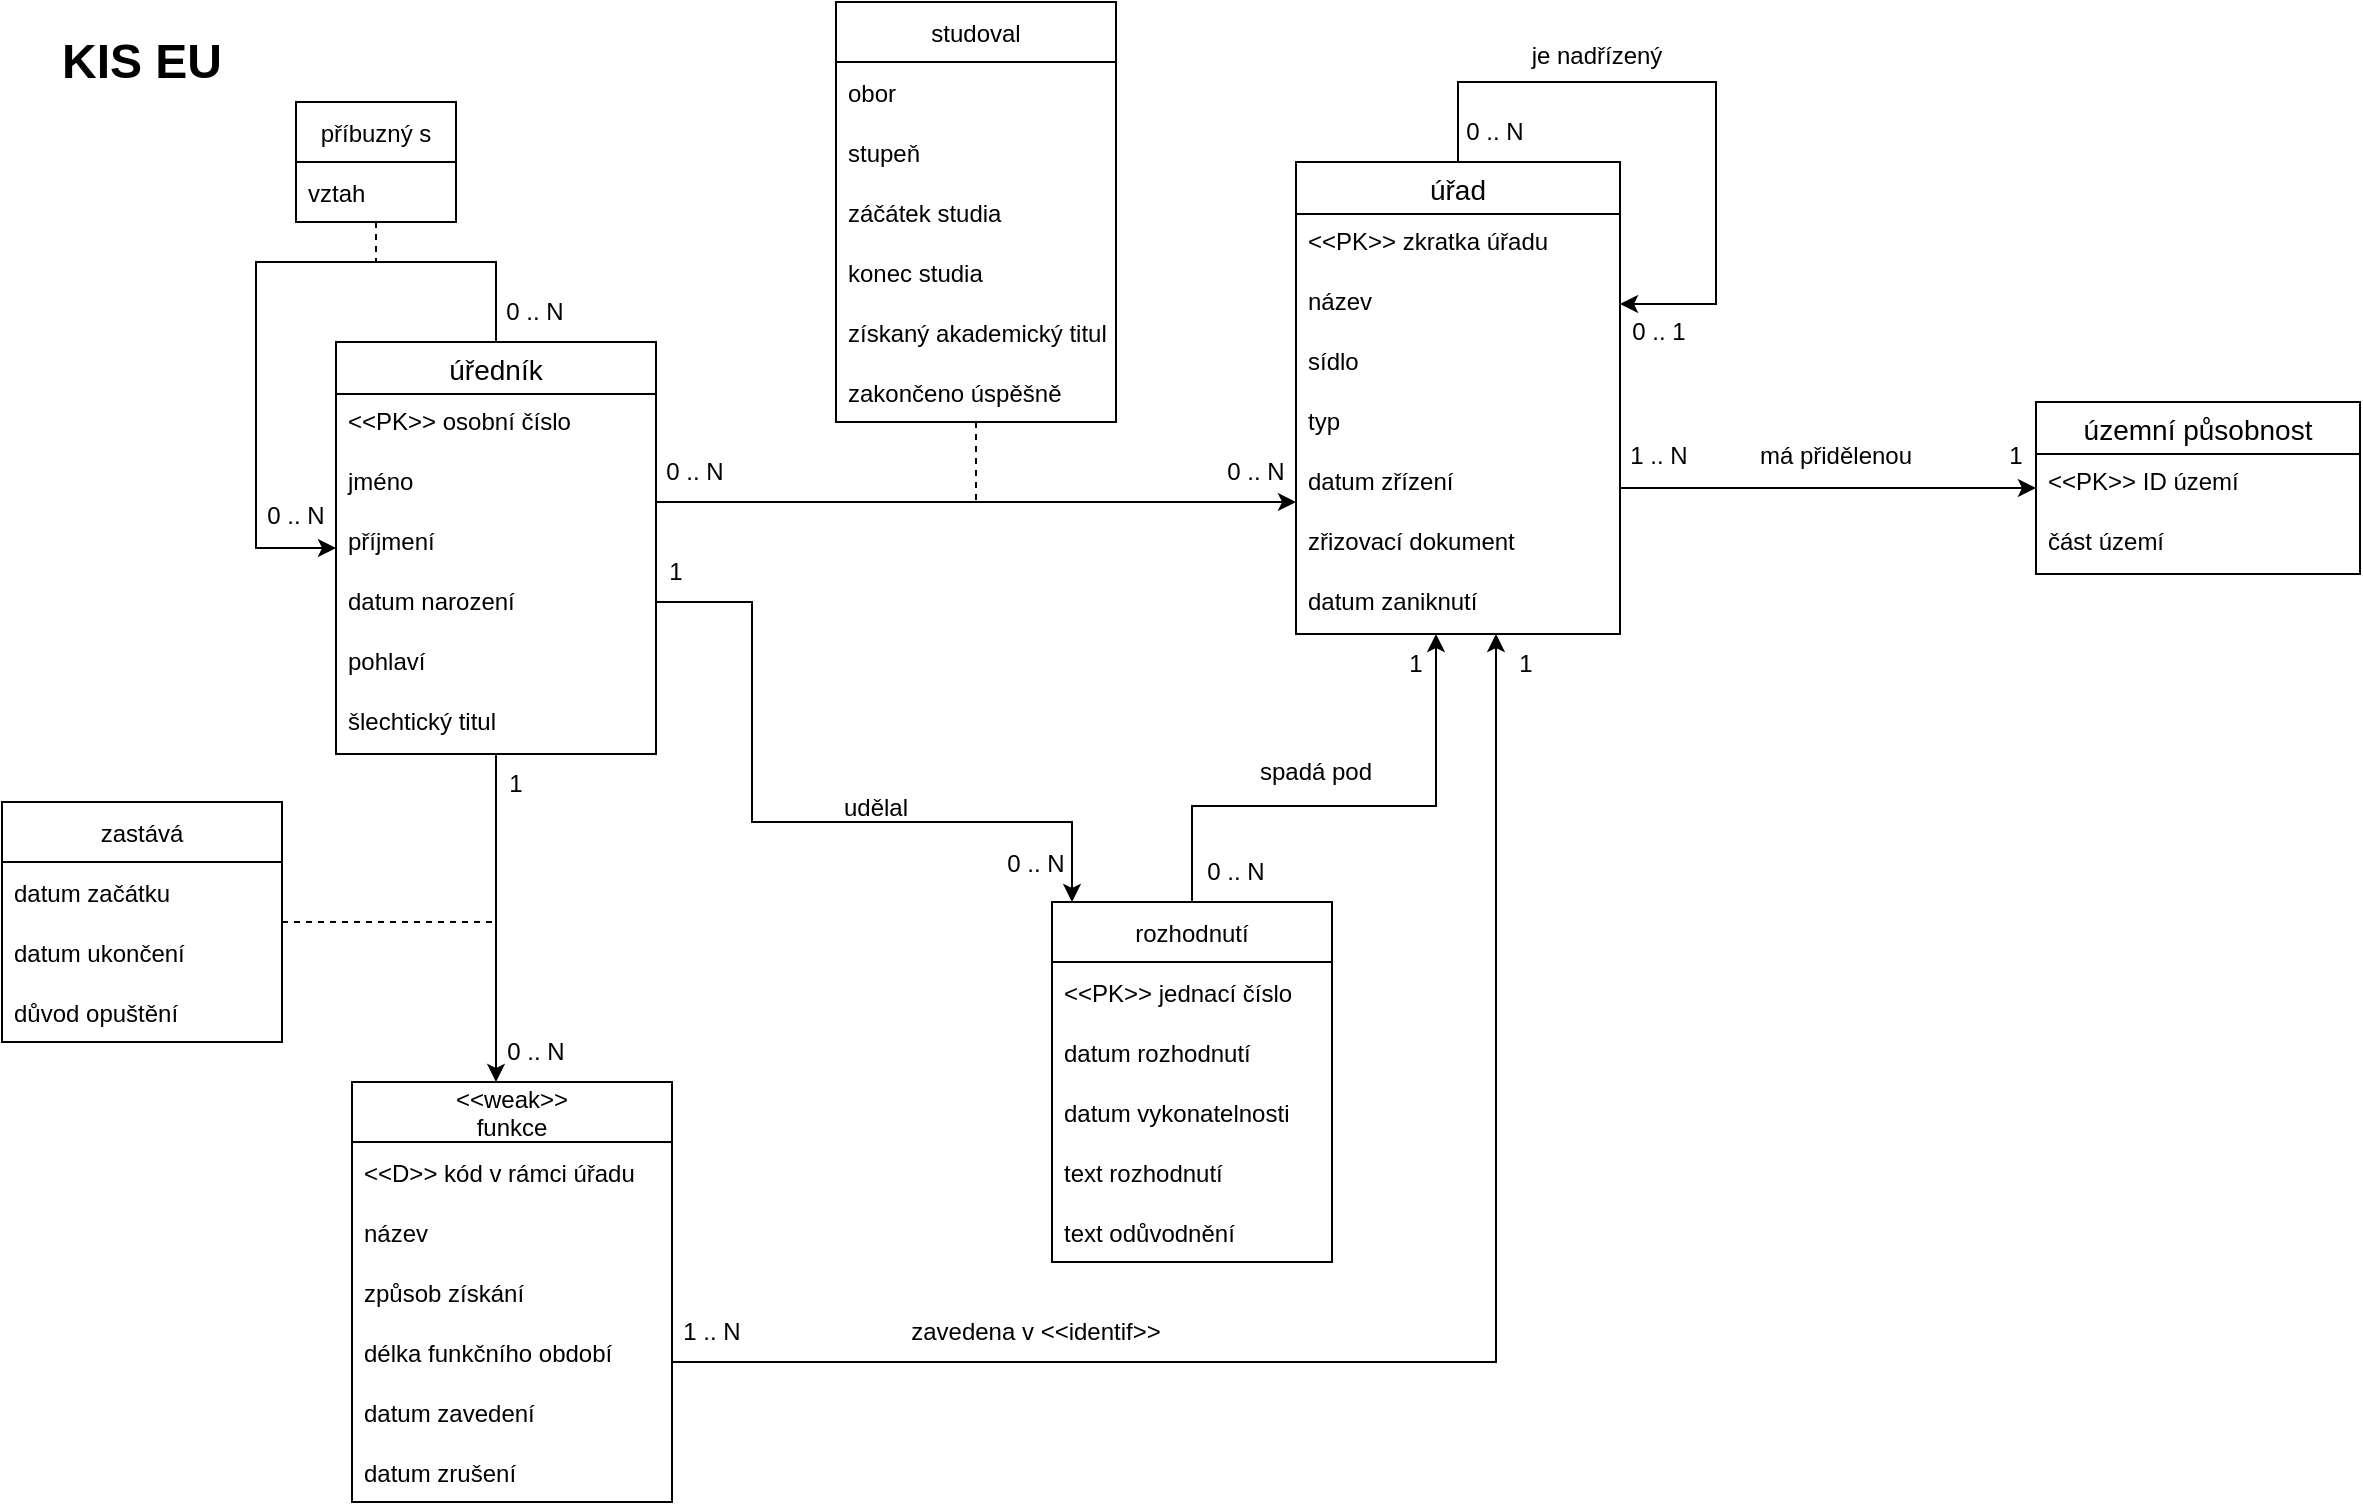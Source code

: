 <mxfile version="15.6.6" type="github">
  <diagram id="vguMqKOHpN7uPl-TGXzs" name="Page-1">
    <mxGraphModel dx="2253" dy="747" grid="1" gridSize="10" guides="1" tooltips="1" connect="1" arrows="1" fold="1" page="1" pageScale="1" pageWidth="827" pageHeight="1169" math="0" shadow="0">
      <root>
        <mxCell id="0" />
        <mxCell id="1" parent="0" />
        <mxCell id="YUzCCpUECBsyAlVZZMWO-27" style="edgeStyle=orthogonalEdgeStyle;rounded=0;orthogonalLoop=1;jettySize=auto;html=1;fontFamily=Helvetica;endArrow=classic;endFill=1;strokeColor=default;" parent="1" source="ZOUjihIOvBYhrfelI1z0-1" target="YUzCCpUECBsyAlVZZMWO-16" edge="1">
          <mxGeometry relative="1" as="geometry">
            <Array as="points">
              <mxPoint x="368" y="330" />
              <mxPoint x="368" y="440" />
              <mxPoint x="528" y="440" />
            </Array>
          </mxGeometry>
        </mxCell>
        <mxCell id="YUzCCpUECBsyAlVZZMWO-56" style="edgeStyle=orthogonalEdgeStyle;rounded=0;orthogonalLoop=1;jettySize=auto;html=1;fontFamily=Helvetica;endArrow=classic;endFill=1;strokeColor=default;" parent="1" source="ZOUjihIOvBYhrfelI1z0-1" target="YUzCCpUECBsyAlVZZMWO-36" edge="1">
          <mxGeometry relative="1" as="geometry">
            <Array as="points">
              <mxPoint x="308" y="605" />
            </Array>
          </mxGeometry>
        </mxCell>
        <mxCell id="ZOUjihIOvBYhrfelI1z0-1" value="úředník" style="swimlane;fontStyle=0;childLayout=stackLayout;horizontal=1;startSize=26;horizontalStack=0;resizeParent=1;resizeParentMax=0;resizeLast=0;collapsible=1;marginBottom=0;align=center;fontSize=14;fontFamily=Helvetica;" parent="1" vertex="1">
          <mxGeometry x="160" y="200" width="160" height="206" as="geometry" />
        </mxCell>
        <mxCell id="ZOUjihIOvBYhrfelI1z0-2" value="&lt;&lt;PK&gt;&gt; osobní číslo" style="text;strokeColor=none;fillColor=none;spacingLeft=4;spacingRight=4;overflow=hidden;rotatable=0;points=[[0,0.5],[1,0.5]];portConstraint=eastwest;fontSize=12;fontFamily=Helvetica;" parent="ZOUjihIOvBYhrfelI1z0-1" vertex="1">
          <mxGeometry y="26" width="160" height="30" as="geometry" />
        </mxCell>
        <mxCell id="ZOUjihIOvBYhrfelI1z0-3" value="jméno" style="text;strokeColor=none;fillColor=none;spacingLeft=4;spacingRight=4;overflow=hidden;rotatable=0;points=[[0,0.5],[1,0.5]];portConstraint=eastwest;fontSize=12;fontFamily=Helvetica;" parent="ZOUjihIOvBYhrfelI1z0-1" vertex="1">
          <mxGeometry y="56" width="160" height="30" as="geometry" />
        </mxCell>
        <mxCell id="ZOUjihIOvBYhrfelI1z0-4" value="příjmení" style="text;strokeColor=none;fillColor=none;spacingLeft=4;spacingRight=4;overflow=hidden;rotatable=0;points=[[0,0.5],[1,0.5]];portConstraint=eastwest;fontSize=12;fontFamily=Helvetica;" parent="ZOUjihIOvBYhrfelI1z0-1" vertex="1">
          <mxGeometry y="86" width="160" height="30" as="geometry" />
        </mxCell>
        <mxCell id="ZOUjihIOvBYhrfelI1z0-5" value="datum narození&#xa;" style="text;strokeColor=none;fillColor=none;spacingLeft=4;spacingRight=4;overflow=hidden;rotatable=0;points=[[0,0.5],[1,0.5]];portConstraint=eastwest;fontSize=12;fontFamily=Helvetica;" parent="ZOUjihIOvBYhrfelI1z0-1" vertex="1">
          <mxGeometry y="116" width="160" height="30" as="geometry" />
        </mxCell>
        <mxCell id="ZOUjihIOvBYhrfelI1z0-6" value="pohlaví" style="text;strokeColor=none;fillColor=none;spacingLeft=4;spacingRight=4;overflow=hidden;rotatable=0;points=[[0,0.5],[1,0.5]];portConstraint=eastwest;fontSize=12;fontFamily=Helvetica;" parent="ZOUjihIOvBYhrfelI1z0-1" vertex="1">
          <mxGeometry y="146" width="160" height="30" as="geometry" />
        </mxCell>
        <mxCell id="K4xKBXBjCAa8w6fEp_1Y-1" value="šlechtický titul" style="text;strokeColor=none;fillColor=none;spacingLeft=4;spacingRight=4;overflow=hidden;rotatable=0;points=[[0,0.5],[1,0.5]];portConstraint=eastwest;fontSize=12;fontFamily=Helvetica;" parent="ZOUjihIOvBYhrfelI1z0-1" vertex="1">
          <mxGeometry y="176" width="160" height="30" as="geometry" />
        </mxCell>
        <mxCell id="EH11lvsD1z63_qBclOPW-1" style="edgeStyle=orthogonalEdgeStyle;rounded=0;orthogonalLoop=1;jettySize=auto;html=1;" edge="1" parent="1" source="YUzCCpUECBsyAlVZZMWO-1" target="3lFEYHUMnGKO-NiMO6cJ-1">
          <mxGeometry relative="1" as="geometry">
            <mxPoint x="880" y="270" as="targetPoint" />
            <Array as="points">
              <mxPoint x="860" y="273" />
              <mxPoint x="860" y="273" />
            </Array>
          </mxGeometry>
        </mxCell>
        <mxCell id="YUzCCpUECBsyAlVZZMWO-1" value="úřad" style="swimlane;fontStyle=0;childLayout=stackLayout;horizontal=1;startSize=26;horizontalStack=0;resizeParent=1;resizeParentMax=0;resizeLast=0;collapsible=1;marginBottom=0;align=center;fontSize=14;fontFamily=Helvetica;" parent="1" vertex="1">
          <mxGeometry x="640" y="110" width="162" height="236" as="geometry" />
        </mxCell>
        <mxCell id="YUzCCpUECBsyAlVZZMWO-2" value="&lt;&lt;PK&gt;&gt; zkratka úřadu" style="text;strokeColor=none;fillColor=none;spacingLeft=4;spacingRight=4;overflow=hidden;rotatable=0;points=[[0,0.5],[1,0.5]];portConstraint=eastwest;fontSize=12;fontFamily=Helvetica;" parent="YUzCCpUECBsyAlVZZMWO-1" vertex="1">
          <mxGeometry y="26" width="162" height="30" as="geometry" />
        </mxCell>
        <mxCell id="YUzCCpUECBsyAlVZZMWO-3" value="název" style="text;strokeColor=none;fillColor=none;spacingLeft=4;spacingRight=4;overflow=hidden;rotatable=0;points=[[0,0.5],[1,0.5]];portConstraint=eastwest;fontSize=12;fontFamily=Helvetica;" parent="YUzCCpUECBsyAlVZZMWO-1" vertex="1">
          <mxGeometry y="56" width="162" height="30" as="geometry" />
        </mxCell>
        <mxCell id="YUzCCpUECBsyAlVZZMWO-4" value="sídlo" style="text;strokeColor=none;fillColor=none;spacingLeft=4;spacingRight=4;overflow=hidden;rotatable=0;points=[[0,0.5],[1,0.5]];portConstraint=eastwest;fontSize=12;fontFamily=Helvetica;" parent="YUzCCpUECBsyAlVZZMWO-1" vertex="1">
          <mxGeometry y="86" width="162" height="30" as="geometry" />
        </mxCell>
        <mxCell id="YUzCCpUECBsyAlVZZMWO-5" value="typ" style="text;strokeColor=none;fillColor=none;spacingLeft=4;spacingRight=4;overflow=hidden;rotatable=0;points=[[0,0.5],[1,0.5]];portConstraint=eastwest;fontSize=12;fontFamily=Helvetica;" parent="YUzCCpUECBsyAlVZZMWO-1" vertex="1">
          <mxGeometry y="116" width="162" height="30" as="geometry" />
        </mxCell>
        <mxCell id="EH11lvsD1z63_qBclOPW-28" value="datum zřízení" style="text;strokeColor=none;fillColor=none;spacingLeft=4;spacingRight=4;overflow=hidden;rotatable=0;points=[[0,0.5],[1,0.5]];portConstraint=eastwest;fontSize=12;fontFamily=Helvetica;" vertex="1" parent="YUzCCpUECBsyAlVZZMWO-1">
          <mxGeometry y="146" width="162" height="30" as="geometry" />
        </mxCell>
        <mxCell id="EH11lvsD1z63_qBclOPW-30" value="zřizovací dokument" style="text;strokeColor=none;fillColor=none;spacingLeft=4;spacingRight=4;overflow=hidden;rotatable=0;points=[[0,0.5],[1,0.5]];portConstraint=eastwest;fontSize=12;fontFamily=Helvetica;" vertex="1" parent="YUzCCpUECBsyAlVZZMWO-1">
          <mxGeometry y="176" width="162" height="30" as="geometry" />
        </mxCell>
        <mxCell id="EH11lvsD1z63_qBclOPW-29" value="datum zaniknutí" style="text;strokeColor=none;fillColor=none;spacingLeft=4;spacingRight=4;overflow=hidden;rotatable=0;points=[[0,0.5],[1,0.5]];portConstraint=eastwest;fontSize=12;fontFamily=Helvetica;" vertex="1" parent="YUzCCpUECBsyAlVZZMWO-1">
          <mxGeometry y="206" width="162" height="30" as="geometry" />
        </mxCell>
        <mxCell id="EH11lvsD1z63_qBclOPW-32" style="edgeStyle=orthogonalEdgeStyle;rounded=0;orthogonalLoop=1;jettySize=auto;html=1;" edge="1" parent="YUzCCpUECBsyAlVZZMWO-1" source="YUzCCpUECBsyAlVZZMWO-1" target="YUzCCpUECBsyAlVZZMWO-3">
          <mxGeometry relative="1" as="geometry">
            <Array as="points">
              <mxPoint x="81" y="-40" />
              <mxPoint x="210" y="-40" />
              <mxPoint x="210" y="71" />
            </Array>
          </mxGeometry>
        </mxCell>
        <mxCell id="YUzCCpUECBsyAlVZZMWO-7" style="edgeStyle=orthogonalEdgeStyle;rounded=0;orthogonalLoop=1;jettySize=auto;html=1;fontFamily=Helvetica;" parent="1" source="ZOUjihIOvBYhrfelI1z0-1" target="ZOUjihIOvBYhrfelI1z0-1" edge="1">
          <mxGeometry relative="1" as="geometry">
            <Array as="points">
              <mxPoint x="240" y="160" />
              <mxPoint x="120" y="160" />
              <mxPoint x="120" y="303" />
            </Array>
          </mxGeometry>
        </mxCell>
        <mxCell id="YUzCCpUECBsyAlVZZMWO-8" value="&lt;h1&gt;KIS EU&lt;/h1&gt;" style="text;html=1;strokeColor=none;fillColor=none;spacing=5;spacingTop=-20;whiteSpace=wrap;overflow=hidden;rounded=0;fontFamily=Helvetica;" parent="1" vertex="1">
          <mxGeometry x="18" y="40" width="90" height="30" as="geometry" />
        </mxCell>
        <mxCell id="YUzCCpUECBsyAlVZZMWO-13" style="edgeStyle=orthogonalEdgeStyle;rounded=0;orthogonalLoop=1;jettySize=auto;html=1;fontFamily=Helvetica;strokeColor=default;endArrow=none;endFill=0;dashed=1;" parent="1" source="YUzCCpUECBsyAlVZZMWO-9" edge="1">
          <mxGeometry relative="1" as="geometry">
            <mxPoint x="180" y="160" as="targetPoint" />
          </mxGeometry>
        </mxCell>
        <mxCell id="YUzCCpUECBsyAlVZZMWO-9" value="příbuzný s" style="swimlane;fontStyle=0;childLayout=stackLayout;horizontal=1;startSize=30;horizontalStack=0;resizeParent=1;resizeParentMax=0;resizeLast=0;collapsible=1;marginBottom=0;fontFamily=Helvetica;" parent="1" vertex="1">
          <mxGeometry x="140" y="80" width="80" height="60" as="geometry" />
        </mxCell>
        <mxCell id="YUzCCpUECBsyAlVZZMWO-10" value="vztah" style="text;strokeColor=none;fillColor=none;align=left;verticalAlign=middle;spacingLeft=4;spacingRight=4;overflow=hidden;points=[[0,0.5],[1,0.5]];portConstraint=eastwest;rotatable=0;fontFamily=Helvetica;" parent="YUzCCpUECBsyAlVZZMWO-9" vertex="1">
          <mxGeometry y="30" width="80" height="30" as="geometry" />
        </mxCell>
        <mxCell id="YUzCCpUECBsyAlVZZMWO-31" style="edgeStyle=orthogonalEdgeStyle;rounded=0;orthogonalLoop=1;jettySize=auto;html=1;fontFamily=Helvetica;endArrow=classic;endFill=1;strokeColor=default;" parent="1" source="YUzCCpUECBsyAlVZZMWO-16" target="YUzCCpUECBsyAlVZZMWO-1" edge="1">
          <mxGeometry relative="1" as="geometry">
            <Array as="points">
              <mxPoint x="588" y="432" />
              <mxPoint x="710" y="432" />
            </Array>
          </mxGeometry>
        </mxCell>
        <mxCell id="YUzCCpUECBsyAlVZZMWO-16" value="rozhodnutí" style="swimlane;fontStyle=0;childLayout=stackLayout;horizontal=1;startSize=30;horizontalStack=0;resizeParent=1;resizeParentMax=0;resizeLast=0;collapsible=1;marginBottom=0;fontFamily=Helvetica;" parent="1" vertex="1">
          <mxGeometry x="518" y="480" width="140" height="180" as="geometry" />
        </mxCell>
        <mxCell id="YUzCCpUECBsyAlVZZMWO-17" value="&lt;&lt;PK&gt;&gt; jednací číslo" style="text;strokeColor=none;fillColor=none;align=left;verticalAlign=middle;spacingLeft=4;spacingRight=4;overflow=hidden;points=[[0,0.5],[1,0.5]];portConstraint=eastwest;rotatable=0;fontFamily=Helvetica;" parent="YUzCCpUECBsyAlVZZMWO-16" vertex="1">
          <mxGeometry y="30" width="140" height="30" as="geometry" />
        </mxCell>
        <mxCell id="YUzCCpUECBsyAlVZZMWO-18" value="datum rozhodnutí" style="text;strokeColor=none;fillColor=none;align=left;verticalAlign=middle;spacingLeft=4;spacingRight=4;overflow=hidden;points=[[0,0.5],[1,0.5]];portConstraint=eastwest;rotatable=0;fontFamily=Helvetica;" parent="YUzCCpUECBsyAlVZZMWO-16" vertex="1">
          <mxGeometry y="60" width="140" height="30" as="geometry" />
        </mxCell>
        <mxCell id="YUzCCpUECBsyAlVZZMWO-19" value="datum vykonatelnosti" style="text;strokeColor=none;fillColor=none;align=left;verticalAlign=middle;spacingLeft=4;spacingRight=4;overflow=hidden;points=[[0,0.5],[1,0.5]];portConstraint=eastwest;rotatable=0;fontFamily=Helvetica;" parent="YUzCCpUECBsyAlVZZMWO-16" vertex="1">
          <mxGeometry y="90" width="140" height="30" as="geometry" />
        </mxCell>
        <mxCell id="YUzCCpUECBsyAlVZZMWO-20" value="text rozhodnutí" style="text;strokeColor=none;fillColor=none;align=left;verticalAlign=middle;spacingLeft=4;spacingRight=4;overflow=hidden;points=[[0,0.5],[1,0.5]];portConstraint=eastwest;rotatable=0;fontFamily=Helvetica;" parent="YUzCCpUECBsyAlVZZMWO-16" vertex="1">
          <mxGeometry y="120" width="140" height="30" as="geometry" />
        </mxCell>
        <mxCell id="YUzCCpUECBsyAlVZZMWO-21" value="text odůvodnění" style="text;strokeColor=none;fillColor=none;align=left;verticalAlign=middle;spacingLeft=4;spacingRight=4;overflow=hidden;points=[[0,0.5],[1,0.5]];portConstraint=eastwest;rotatable=0;fontFamily=Helvetica;" parent="YUzCCpUECBsyAlVZZMWO-16" vertex="1">
          <mxGeometry y="150" width="140" height="30" as="geometry" />
        </mxCell>
        <mxCell id="YUzCCpUECBsyAlVZZMWO-30" value="udělal" style="text;html=1;strokeColor=none;fillColor=none;align=center;verticalAlign=middle;whiteSpace=wrap;rounded=0;fontFamily=Helvetica;" parent="1" vertex="1">
          <mxGeometry x="400" y="420" width="60" height="26" as="geometry" />
        </mxCell>
        <mxCell id="YUzCCpUECBsyAlVZZMWO-32" value="spadá pod" style="text;html=1;strokeColor=none;fillColor=none;align=center;verticalAlign=middle;whiteSpace=wrap;rounded=0;fontFamily=Helvetica;" parent="1" vertex="1">
          <mxGeometry x="620" y="400" width="60" height="30" as="geometry" />
        </mxCell>
        <mxCell id="V2bO78Ce8K--TRu7kbpJ-16" style="edgeStyle=orthogonalEdgeStyle;rounded=0;orthogonalLoop=1;jettySize=auto;html=1;" parent="1" source="YUzCCpUECBsyAlVZZMWO-36" target="YUzCCpUECBsyAlVZZMWO-1" edge="1">
          <mxGeometry relative="1" as="geometry">
            <Array as="points">
              <mxPoint x="740" y="710" />
            </Array>
          </mxGeometry>
        </mxCell>
        <mxCell id="YUzCCpUECBsyAlVZZMWO-36" value="&lt;&lt;weak&gt;&gt;&#xa;funkce" style="swimlane;fontStyle=0;childLayout=stackLayout;horizontal=1;startSize=30;horizontalStack=0;resizeParent=1;resizeParentMax=0;resizeLast=0;collapsible=1;marginBottom=0;fontFamily=Helvetica;" parent="1" vertex="1">
          <mxGeometry x="168" y="570" width="160" height="210" as="geometry" />
        </mxCell>
        <mxCell id="YUzCCpUECBsyAlVZZMWO-37" value="&lt;&lt;D&gt;&gt; kód v rámci úřadu" style="text;strokeColor=none;fillColor=none;align=left;verticalAlign=middle;spacingLeft=4;spacingRight=4;overflow=hidden;points=[[0,0.5],[1,0.5]];portConstraint=eastwest;rotatable=0;fontFamily=Helvetica;" parent="YUzCCpUECBsyAlVZZMWO-36" vertex="1">
          <mxGeometry y="30" width="160" height="30" as="geometry" />
        </mxCell>
        <mxCell id="YUzCCpUECBsyAlVZZMWO-38" value="název" style="text;strokeColor=none;fillColor=none;align=left;verticalAlign=middle;spacingLeft=4;spacingRight=4;overflow=hidden;points=[[0,0.5],[1,0.5]];portConstraint=eastwest;rotatable=0;fontFamily=Helvetica;" parent="YUzCCpUECBsyAlVZZMWO-36" vertex="1">
          <mxGeometry y="60" width="160" height="30" as="geometry" />
        </mxCell>
        <mxCell id="YUzCCpUECBsyAlVZZMWO-39" value="způsob získání" style="text;strokeColor=none;fillColor=none;align=left;verticalAlign=middle;spacingLeft=4;spacingRight=4;overflow=hidden;points=[[0,0.5],[1,0.5]];portConstraint=eastwest;rotatable=0;fontFamily=Helvetica;" parent="YUzCCpUECBsyAlVZZMWO-36" vertex="1">
          <mxGeometry y="90" width="160" height="30" as="geometry" />
        </mxCell>
        <mxCell id="YUzCCpUECBsyAlVZZMWO-51" value="délka funkčního období" style="text;strokeColor=none;fillColor=none;align=left;verticalAlign=middle;spacingLeft=4;spacingRight=4;overflow=hidden;points=[[0,0.5],[1,0.5]];portConstraint=eastwest;rotatable=0;fontFamily=Helvetica;" parent="YUzCCpUECBsyAlVZZMWO-36" vertex="1">
          <mxGeometry y="120" width="160" height="30" as="geometry" />
        </mxCell>
        <mxCell id="YUzCCpUECBsyAlVZZMWO-52" value="datum zavedení" style="text;strokeColor=none;fillColor=none;align=left;verticalAlign=middle;spacingLeft=4;spacingRight=4;overflow=hidden;points=[[0,0.5],[1,0.5]];portConstraint=eastwest;rotatable=0;fontFamily=Helvetica;" parent="YUzCCpUECBsyAlVZZMWO-36" vertex="1">
          <mxGeometry y="150" width="160" height="30" as="geometry" />
        </mxCell>
        <mxCell id="YUzCCpUECBsyAlVZZMWO-53" value="datum zrušení" style="text;strokeColor=none;fillColor=none;align=left;verticalAlign=middle;spacingLeft=4;spacingRight=4;overflow=hidden;points=[[0,0.5],[1,0.5]];portConstraint=eastwest;rotatable=0;fontFamily=Helvetica;" parent="YUzCCpUECBsyAlVZZMWO-36" vertex="1">
          <mxGeometry y="180" width="160" height="30" as="geometry" />
        </mxCell>
        <mxCell id="YUzCCpUECBsyAlVZZMWO-41" style="edgeStyle=orthogonalEdgeStyle;rounded=0;orthogonalLoop=1;jettySize=auto;html=1;fontFamily=Helvetica;endArrow=classic;endFill=1;strokeColor=default;" parent="1" source="ZOUjihIOvBYhrfelI1z0-1" target="YUzCCpUECBsyAlVZZMWO-1" edge="1">
          <mxGeometry relative="1" as="geometry">
            <Array as="points">
              <mxPoint x="490" y="280" />
              <mxPoint x="490" y="280" />
            </Array>
          </mxGeometry>
        </mxCell>
        <mxCell id="YUzCCpUECBsyAlVZZMWO-44" style="edgeStyle=orthogonalEdgeStyle;rounded=0;orthogonalLoop=1;jettySize=auto;html=1;fontFamily=Helvetica;endArrow=none;endFill=0;strokeColor=default;dashed=1;" parent="1" source="YUzCCpUECBsyAlVZZMWO-42" edge="1">
          <mxGeometry relative="1" as="geometry">
            <mxPoint x="480" y="280" as="targetPoint" />
            <Array as="points">
              <mxPoint x="480" y="250" />
              <mxPoint x="480" y="250" />
            </Array>
          </mxGeometry>
        </mxCell>
        <mxCell id="YUzCCpUECBsyAlVZZMWO-42" value="studoval" style="swimlane;fontStyle=0;childLayout=stackLayout;horizontal=1;startSize=30;horizontalStack=0;resizeParent=1;resizeParentMax=0;resizeLast=0;collapsible=1;marginBottom=0;fontFamily=Helvetica;" parent="1" vertex="1">
          <mxGeometry x="410" y="30" width="140" height="210" as="geometry" />
        </mxCell>
        <mxCell id="V2bO78Ce8K--TRu7kbpJ-13" value="obor" style="text;strokeColor=none;fillColor=none;align=left;verticalAlign=middle;spacingLeft=4;spacingRight=4;overflow=hidden;points=[[0,0.5],[1,0.5]];portConstraint=eastwest;rotatable=0;fontFamily=Helvetica;" parent="YUzCCpUECBsyAlVZZMWO-42" vertex="1">
          <mxGeometry y="30" width="140" height="30" as="geometry" />
        </mxCell>
        <mxCell id="YUzCCpUECBsyAlVZZMWO-45" value="stupeň" style="text;strokeColor=none;fillColor=none;align=left;verticalAlign=middle;spacingLeft=4;spacingRight=4;overflow=hidden;points=[[0,0.5],[1,0.5]];portConstraint=eastwest;rotatable=0;fontFamily=Helvetica;" parent="YUzCCpUECBsyAlVZZMWO-42" vertex="1">
          <mxGeometry y="60" width="140" height="30" as="geometry" />
        </mxCell>
        <mxCell id="YUzCCpUECBsyAlVZZMWO-46" value="záčátek studia" style="text;strokeColor=none;fillColor=none;align=left;verticalAlign=middle;spacingLeft=4;spacingRight=4;overflow=hidden;points=[[0,0.5],[1,0.5]];portConstraint=eastwest;rotatable=0;fontFamily=Helvetica;" parent="YUzCCpUECBsyAlVZZMWO-42" vertex="1">
          <mxGeometry y="90" width="140" height="30" as="geometry" />
        </mxCell>
        <mxCell id="YUzCCpUECBsyAlVZZMWO-47" value="konec studia" style="text;strokeColor=none;fillColor=none;align=left;verticalAlign=middle;spacingLeft=4;spacingRight=4;overflow=hidden;points=[[0,0.5],[1,0.5]];portConstraint=eastwest;rotatable=0;fontFamily=Helvetica;" parent="YUzCCpUECBsyAlVZZMWO-42" vertex="1">
          <mxGeometry y="120" width="140" height="30" as="geometry" />
        </mxCell>
        <mxCell id="K4xKBXBjCAa8w6fEp_1Y-2" value="získaný akademický titul" style="text;strokeColor=none;fillColor=none;align=left;verticalAlign=middle;spacingLeft=4;spacingRight=4;overflow=hidden;points=[[0,0.5],[1,0.5]];portConstraint=eastwest;rotatable=0;fontFamily=Helvetica;" parent="YUzCCpUECBsyAlVZZMWO-42" vertex="1">
          <mxGeometry y="150" width="140" height="30" as="geometry" />
        </mxCell>
        <mxCell id="YUzCCpUECBsyAlVZZMWO-48" value="zakončeno úspěšně " style="text;strokeColor=none;fillColor=none;align=left;verticalAlign=middle;spacingLeft=4;spacingRight=4;overflow=hidden;points=[[0,0.5],[1,0.5]];portConstraint=eastwest;rotatable=0;fontFamily=Helvetica;" parent="YUzCCpUECBsyAlVZZMWO-42" vertex="1">
          <mxGeometry y="180" width="140" height="30" as="geometry" />
        </mxCell>
        <mxCell id="YUzCCpUECBsyAlVZZMWO-66" style="edgeStyle=orthogonalEdgeStyle;rounded=0;orthogonalLoop=1;jettySize=auto;html=1;fontFamily=Helvetica;endArrow=none;endFill=0;strokeColor=default;dashed=1;" parent="1" source="YUzCCpUECBsyAlVZZMWO-59" edge="1">
          <mxGeometry relative="1" as="geometry">
            <mxPoint x="240" y="490" as="targetPoint" />
          </mxGeometry>
        </mxCell>
        <mxCell id="YUzCCpUECBsyAlVZZMWO-59" value="zastává" style="swimlane;fontStyle=0;childLayout=stackLayout;horizontal=1;startSize=30;horizontalStack=0;resizeParent=1;resizeParentMax=0;resizeLast=0;collapsible=1;marginBottom=0;fontFamily=Helvetica;" parent="1" vertex="1">
          <mxGeometry x="-7" y="430" width="140" height="120" as="geometry" />
        </mxCell>
        <mxCell id="YUzCCpUECBsyAlVZZMWO-60" value="datum začátku" style="text;strokeColor=none;fillColor=none;align=left;verticalAlign=middle;spacingLeft=4;spacingRight=4;overflow=hidden;points=[[0,0.5],[1,0.5]];portConstraint=eastwest;rotatable=0;fontFamily=Helvetica;" parent="YUzCCpUECBsyAlVZZMWO-59" vertex="1">
          <mxGeometry y="30" width="140" height="30" as="geometry" />
        </mxCell>
        <mxCell id="YUzCCpUECBsyAlVZZMWO-68" value="datum ukončení" style="text;strokeColor=none;fillColor=none;align=left;verticalAlign=middle;spacingLeft=4;spacingRight=4;overflow=hidden;points=[[0,0.5],[1,0.5]];portConstraint=eastwest;rotatable=0;fontFamily=Helvetica;" parent="YUzCCpUECBsyAlVZZMWO-59" vertex="1">
          <mxGeometry y="60" width="140" height="30" as="geometry" />
        </mxCell>
        <mxCell id="YUzCCpUECBsyAlVZZMWO-67" value="důvod opuštění" style="text;strokeColor=none;fillColor=none;align=left;verticalAlign=middle;spacingLeft=4;spacingRight=4;overflow=hidden;points=[[0,0.5],[1,0.5]];portConstraint=eastwest;rotatable=0;fontFamily=Helvetica;" parent="YUzCCpUECBsyAlVZZMWO-59" vertex="1">
          <mxGeometry y="90" width="140" height="30" as="geometry" />
        </mxCell>
        <mxCell id="V2bO78Ce8K--TRu7kbpJ-24" value="zavedena v &amp;lt;&amp;lt;identif&amp;gt;&amp;gt;" style="text;html=1;strokeColor=none;fillColor=none;align=center;verticalAlign=middle;whiteSpace=wrap;rounded=0;" parent="1" vertex="1">
          <mxGeometry x="438" y="680" width="144" height="30" as="geometry" />
        </mxCell>
        <mxCell id="3lFEYHUMnGKO-NiMO6cJ-1" value="územní působnost" style="swimlane;fontStyle=0;childLayout=stackLayout;horizontal=1;startSize=26;horizontalStack=0;resizeParent=1;resizeParentMax=0;resizeLast=0;collapsible=1;marginBottom=0;align=center;fontSize=14;fontFamily=Helvetica;" parent="1" vertex="1">
          <mxGeometry x="1010" y="230" width="162" height="86" as="geometry" />
        </mxCell>
        <mxCell id="3lFEYHUMnGKO-NiMO6cJ-2" value="&lt;&lt;PK&gt;&gt; ID území" style="text;strokeColor=none;fillColor=none;spacingLeft=4;spacingRight=4;overflow=hidden;rotatable=0;points=[[0,0.5],[1,0.5]];portConstraint=eastwest;fontSize=12;fontFamily=Helvetica;" parent="3lFEYHUMnGKO-NiMO6cJ-1" vertex="1">
          <mxGeometry y="26" width="162" height="30" as="geometry" />
        </mxCell>
        <mxCell id="EH11lvsD1z63_qBclOPW-4" value="část území" style="text;strokeColor=none;fillColor=none;spacingLeft=4;spacingRight=4;overflow=hidden;rotatable=0;points=[[0,0.5],[1,0.5]];portConstraint=eastwest;fontSize=12;fontFamily=Helvetica;" vertex="1" parent="3lFEYHUMnGKO-NiMO6cJ-1">
          <mxGeometry y="56" width="162" height="30" as="geometry" />
        </mxCell>
        <mxCell id="EH11lvsD1z63_qBclOPW-2" value="má přidělenou" style="text;html=1;strokeColor=none;fillColor=none;align=center;verticalAlign=middle;whiteSpace=wrap;rounded=0;" vertex="1" parent="1">
          <mxGeometry x="870" y="242" width="80" height="30" as="geometry" />
        </mxCell>
        <mxCell id="EH11lvsD1z63_qBclOPW-9" value="0 .. N" style="text;html=1;strokeColor=none;fillColor=none;align=center;verticalAlign=middle;whiteSpace=wrap;rounded=0;" vertex="1" parent="1">
          <mxGeometry x="590" y="450" width="40" height="30" as="geometry" />
        </mxCell>
        <mxCell id="EH11lvsD1z63_qBclOPW-11" value="0 .. N" style="text;html=1;strokeColor=none;fillColor=none;align=center;verticalAlign=middle;whiteSpace=wrap;rounded=0;" vertex="1" parent="1">
          <mxGeometry x="320" y="250" width="39" height="30" as="geometry" />
        </mxCell>
        <mxCell id="EH11lvsD1z63_qBclOPW-13" value="0 .. N" style="text;html=1;strokeColor=none;fillColor=none;align=center;verticalAlign=middle;whiteSpace=wrap;rounded=0;" vertex="1" parent="1">
          <mxGeometry x="600" y="250" width="40" height="30" as="geometry" />
        </mxCell>
        <mxCell id="EH11lvsD1z63_qBclOPW-14" value="1" style="text;html=1;strokeColor=none;fillColor=none;align=center;verticalAlign=middle;whiteSpace=wrap;rounded=0;" vertex="1" parent="1">
          <mxGeometry x="690" y="346" width="20" height="30" as="geometry" />
        </mxCell>
        <mxCell id="EH11lvsD1z63_qBclOPW-16" value="0 .. N" style="text;html=1;strokeColor=none;fillColor=none;align=center;verticalAlign=middle;whiteSpace=wrap;rounded=0;" vertex="1" parent="1">
          <mxGeometry x="490" y="446" width="40" height="30" as="geometry" />
        </mxCell>
        <mxCell id="EH11lvsD1z63_qBclOPW-17" value="1" style="text;html=1;strokeColor=none;fillColor=none;align=center;verticalAlign=middle;whiteSpace=wrap;rounded=0;" vertex="1" parent="1">
          <mxGeometry x="320" y="300" width="20" height="30" as="geometry" />
        </mxCell>
        <mxCell id="EH11lvsD1z63_qBclOPW-20" value="1 .. N" style="text;html=1;strokeColor=none;fillColor=none;align=center;verticalAlign=middle;whiteSpace=wrap;rounded=0;" vertex="1" parent="1">
          <mxGeometry x="802" y="242" width="39" height="30" as="geometry" />
        </mxCell>
        <mxCell id="EH11lvsD1z63_qBclOPW-23" value="1" style="text;html=1;strokeColor=none;fillColor=none;align=center;verticalAlign=middle;whiteSpace=wrap;rounded=0;" vertex="1" parent="1">
          <mxGeometry x="990" y="242" width="20" height="30" as="geometry" />
        </mxCell>
        <mxCell id="EH11lvsD1z63_qBclOPW-24" value="1" style="text;html=1;strokeColor=none;fillColor=none;align=center;verticalAlign=middle;whiteSpace=wrap;rounded=0;" vertex="1" parent="1">
          <mxGeometry x="240" y="406" width="20" height="30" as="geometry" />
        </mxCell>
        <mxCell id="EH11lvsD1z63_qBclOPW-25" value="0 .. N" style="text;html=1;strokeColor=none;fillColor=none;align=center;verticalAlign=middle;whiteSpace=wrap;rounded=0;" vertex="1" parent="1">
          <mxGeometry x="240" y="540" width="40" height="30" as="geometry" />
        </mxCell>
        <mxCell id="EH11lvsD1z63_qBclOPW-26" value="0 .. N" style="text;html=1;strokeColor=none;fillColor=none;align=center;verticalAlign=middle;whiteSpace=wrap;rounded=0;" vertex="1" parent="1">
          <mxGeometry x="240" y="170" width="39" height="30" as="geometry" />
        </mxCell>
        <mxCell id="EH11lvsD1z63_qBclOPW-27" value="0 .. N" style="text;html=1;strokeColor=none;fillColor=none;align=center;verticalAlign=middle;whiteSpace=wrap;rounded=0;" vertex="1" parent="1">
          <mxGeometry x="120" y="272" width="40" height="30" as="geometry" />
        </mxCell>
        <mxCell id="EH11lvsD1z63_qBclOPW-33" value="je nadřízený" style="text;html=1;strokeColor=none;fillColor=none;align=center;verticalAlign=middle;whiteSpace=wrap;rounded=0;fontFamily=Helvetica;" vertex="1" parent="1">
          <mxGeometry x="754" y="44" width="73" height="26" as="geometry" />
        </mxCell>
        <mxCell id="EH11lvsD1z63_qBclOPW-34" value="0 .. 1" style="text;html=1;strokeColor=none;fillColor=none;align=center;verticalAlign=middle;whiteSpace=wrap;rounded=0;" vertex="1" parent="1">
          <mxGeometry x="802" y="180" width="39" height="30" as="geometry" />
        </mxCell>
        <mxCell id="EH11lvsD1z63_qBclOPW-35" value="0 .. N" style="text;html=1;strokeColor=none;fillColor=none;align=center;verticalAlign=middle;whiteSpace=wrap;rounded=0;" vertex="1" parent="1">
          <mxGeometry x="720" y="80" width="39" height="30" as="geometry" />
        </mxCell>
        <mxCell id="EH11lvsD1z63_qBclOPW-37" value="1" style="text;html=1;strokeColor=none;fillColor=none;align=center;verticalAlign=middle;whiteSpace=wrap;rounded=0;" vertex="1" parent="1">
          <mxGeometry x="740" y="346" width="30" height="30" as="geometry" />
        </mxCell>
        <mxCell id="EH11lvsD1z63_qBclOPW-38" value="1 .. N" style="text;html=1;strokeColor=none;fillColor=none;align=center;verticalAlign=middle;whiteSpace=wrap;rounded=0;" vertex="1" parent="1">
          <mxGeometry x="328" y="680" width="40" height="30" as="geometry" />
        </mxCell>
      </root>
    </mxGraphModel>
  </diagram>
</mxfile>
